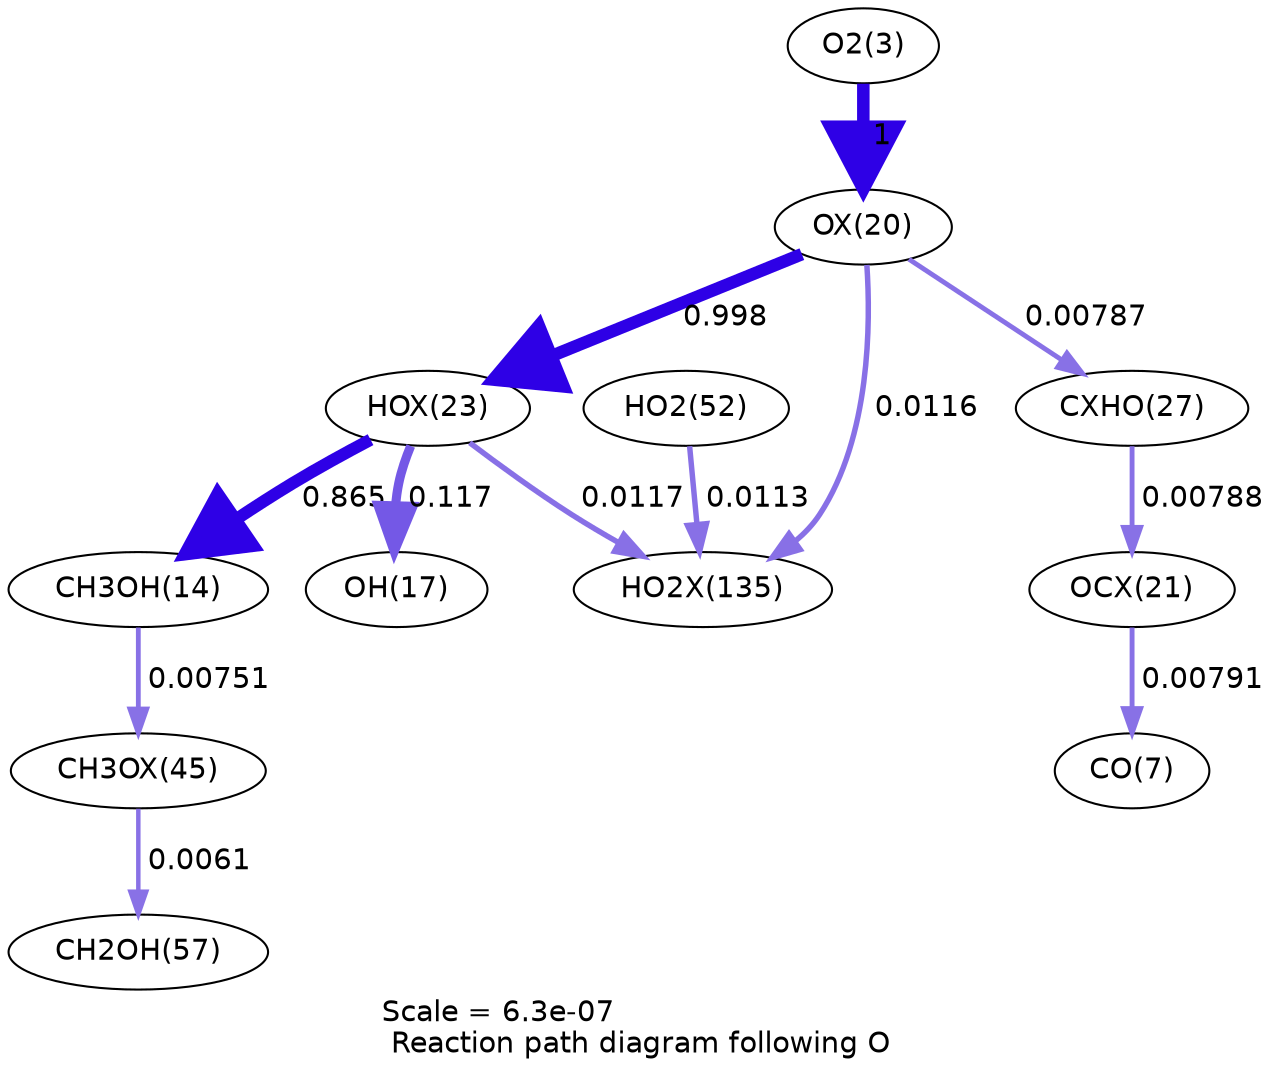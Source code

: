 digraph reaction_paths {
center=1;
s5 -> s34[fontname="Helvetica", penwidth=6, arrowsize=3, color="0.7, 1.5, 0.9"
, label=" 1"];
s34 -> s37[fontname="Helvetica", penwidth=6, arrowsize=3, color="0.7, 1.5, 0.9"
, label=" 0.998"];
s34 -> s54[fontname="Helvetica", penwidth=2.63, arrowsize=1.32, color="0.7, 0.512, 0.9"
, label=" 0.0116"];
s34 -> s40[fontname="Helvetica", penwidth=2.34, arrowsize=1.17, color="0.7, 0.508, 0.9"
, label=" 0.00787"];
s37 -> s16[fontname="Helvetica", penwidth=5.89, arrowsize=2.95, color="0.7, 1.36, 0.9"
, label=" 0.865"];
s37 -> s19[fontname="Helvetica", penwidth=4.38, arrowsize=2.19, color="0.7, 0.617, 0.9"
, label=" 0.117"];
s37 -> s54[fontname="Helvetica", penwidth=2.64, arrowsize=1.32, color="0.7, 0.512, 0.9"
, label=" 0.0117"];
s16 -> s50[fontname="Helvetica", penwidth=2.31, arrowsize=1.15, color="0.7, 0.508, 0.9"
, label=" 0.00751"];
s50 -> s22[fontname="Helvetica", penwidth=2.15, arrowsize=1.08, color="0.7, 0.506, 0.9"
, label=" 0.0061"];
s21 -> s54[fontname="Helvetica", penwidth=2.62, arrowsize=1.31, color="0.7, 0.511, 0.9"
, label=" 0.0113"];
s40 -> s35[fontname="Helvetica", penwidth=2.34, arrowsize=1.17, color="0.7, 0.508, 0.9"
, label=" 0.00788"];
s35 -> s9[fontname="Helvetica", penwidth=2.35, arrowsize=1.17, color="0.7, 0.508, 0.9"
, label=" 0.00791"];
s5 [ fontname="Helvetica", label="O2(3)"];
s9 [ fontname="Helvetica", label="CO(7)"];
s16 [ fontname="Helvetica", label="CH3OH(14)"];
s19 [ fontname="Helvetica", label="OH(17)"];
s21 [ fontname="Helvetica", label="HO2(52)"];
s22 [ fontname="Helvetica", label="CH2OH(57)"];
s34 [ fontname="Helvetica", label="OX(20)"];
s35 [ fontname="Helvetica", label="OCX(21)"];
s37 [ fontname="Helvetica", label="HOX(23)"];
s40 [ fontname="Helvetica", label="CXHO(27)"];
s50 [ fontname="Helvetica", label="CH3OX(45)"];
s54 [ fontname="Helvetica", label="HO2X(135)"];
 label = "Scale = 6.3e-07\l Reaction path diagram following O";
 fontname = "Helvetica";
}
